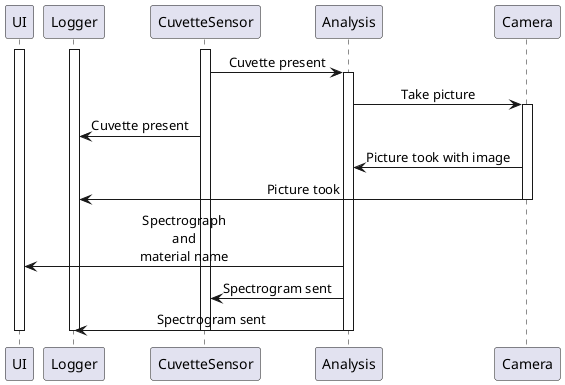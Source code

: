 @startuml Modules Communications
<style>
element{ HorizontalAlignment:center; }
</style>
activate UI
activate Logger
activate CuvetteSensor
CuvetteSensor -> Analysis      : Cuvette present
activate Analysis
Analysis      -> Camera        : Take picture
activate Camera
CuvetteSensor -> Logger        : Cuvette present
Camera        -> Analysis      : Picture took with image
Camera        -> Logger        : Picture took
deactivate Camera
Analysis      -> UI            : Spectrograph\nand\nmaterial name
Analysis      -> CuvetteSensor : Spectrogram sent
Analysis      -> Logger        : Spectrogram sent
deactivate Analysis
deactivate CuvetteSensor
deactivate Logger
deactivate UI
@enduml